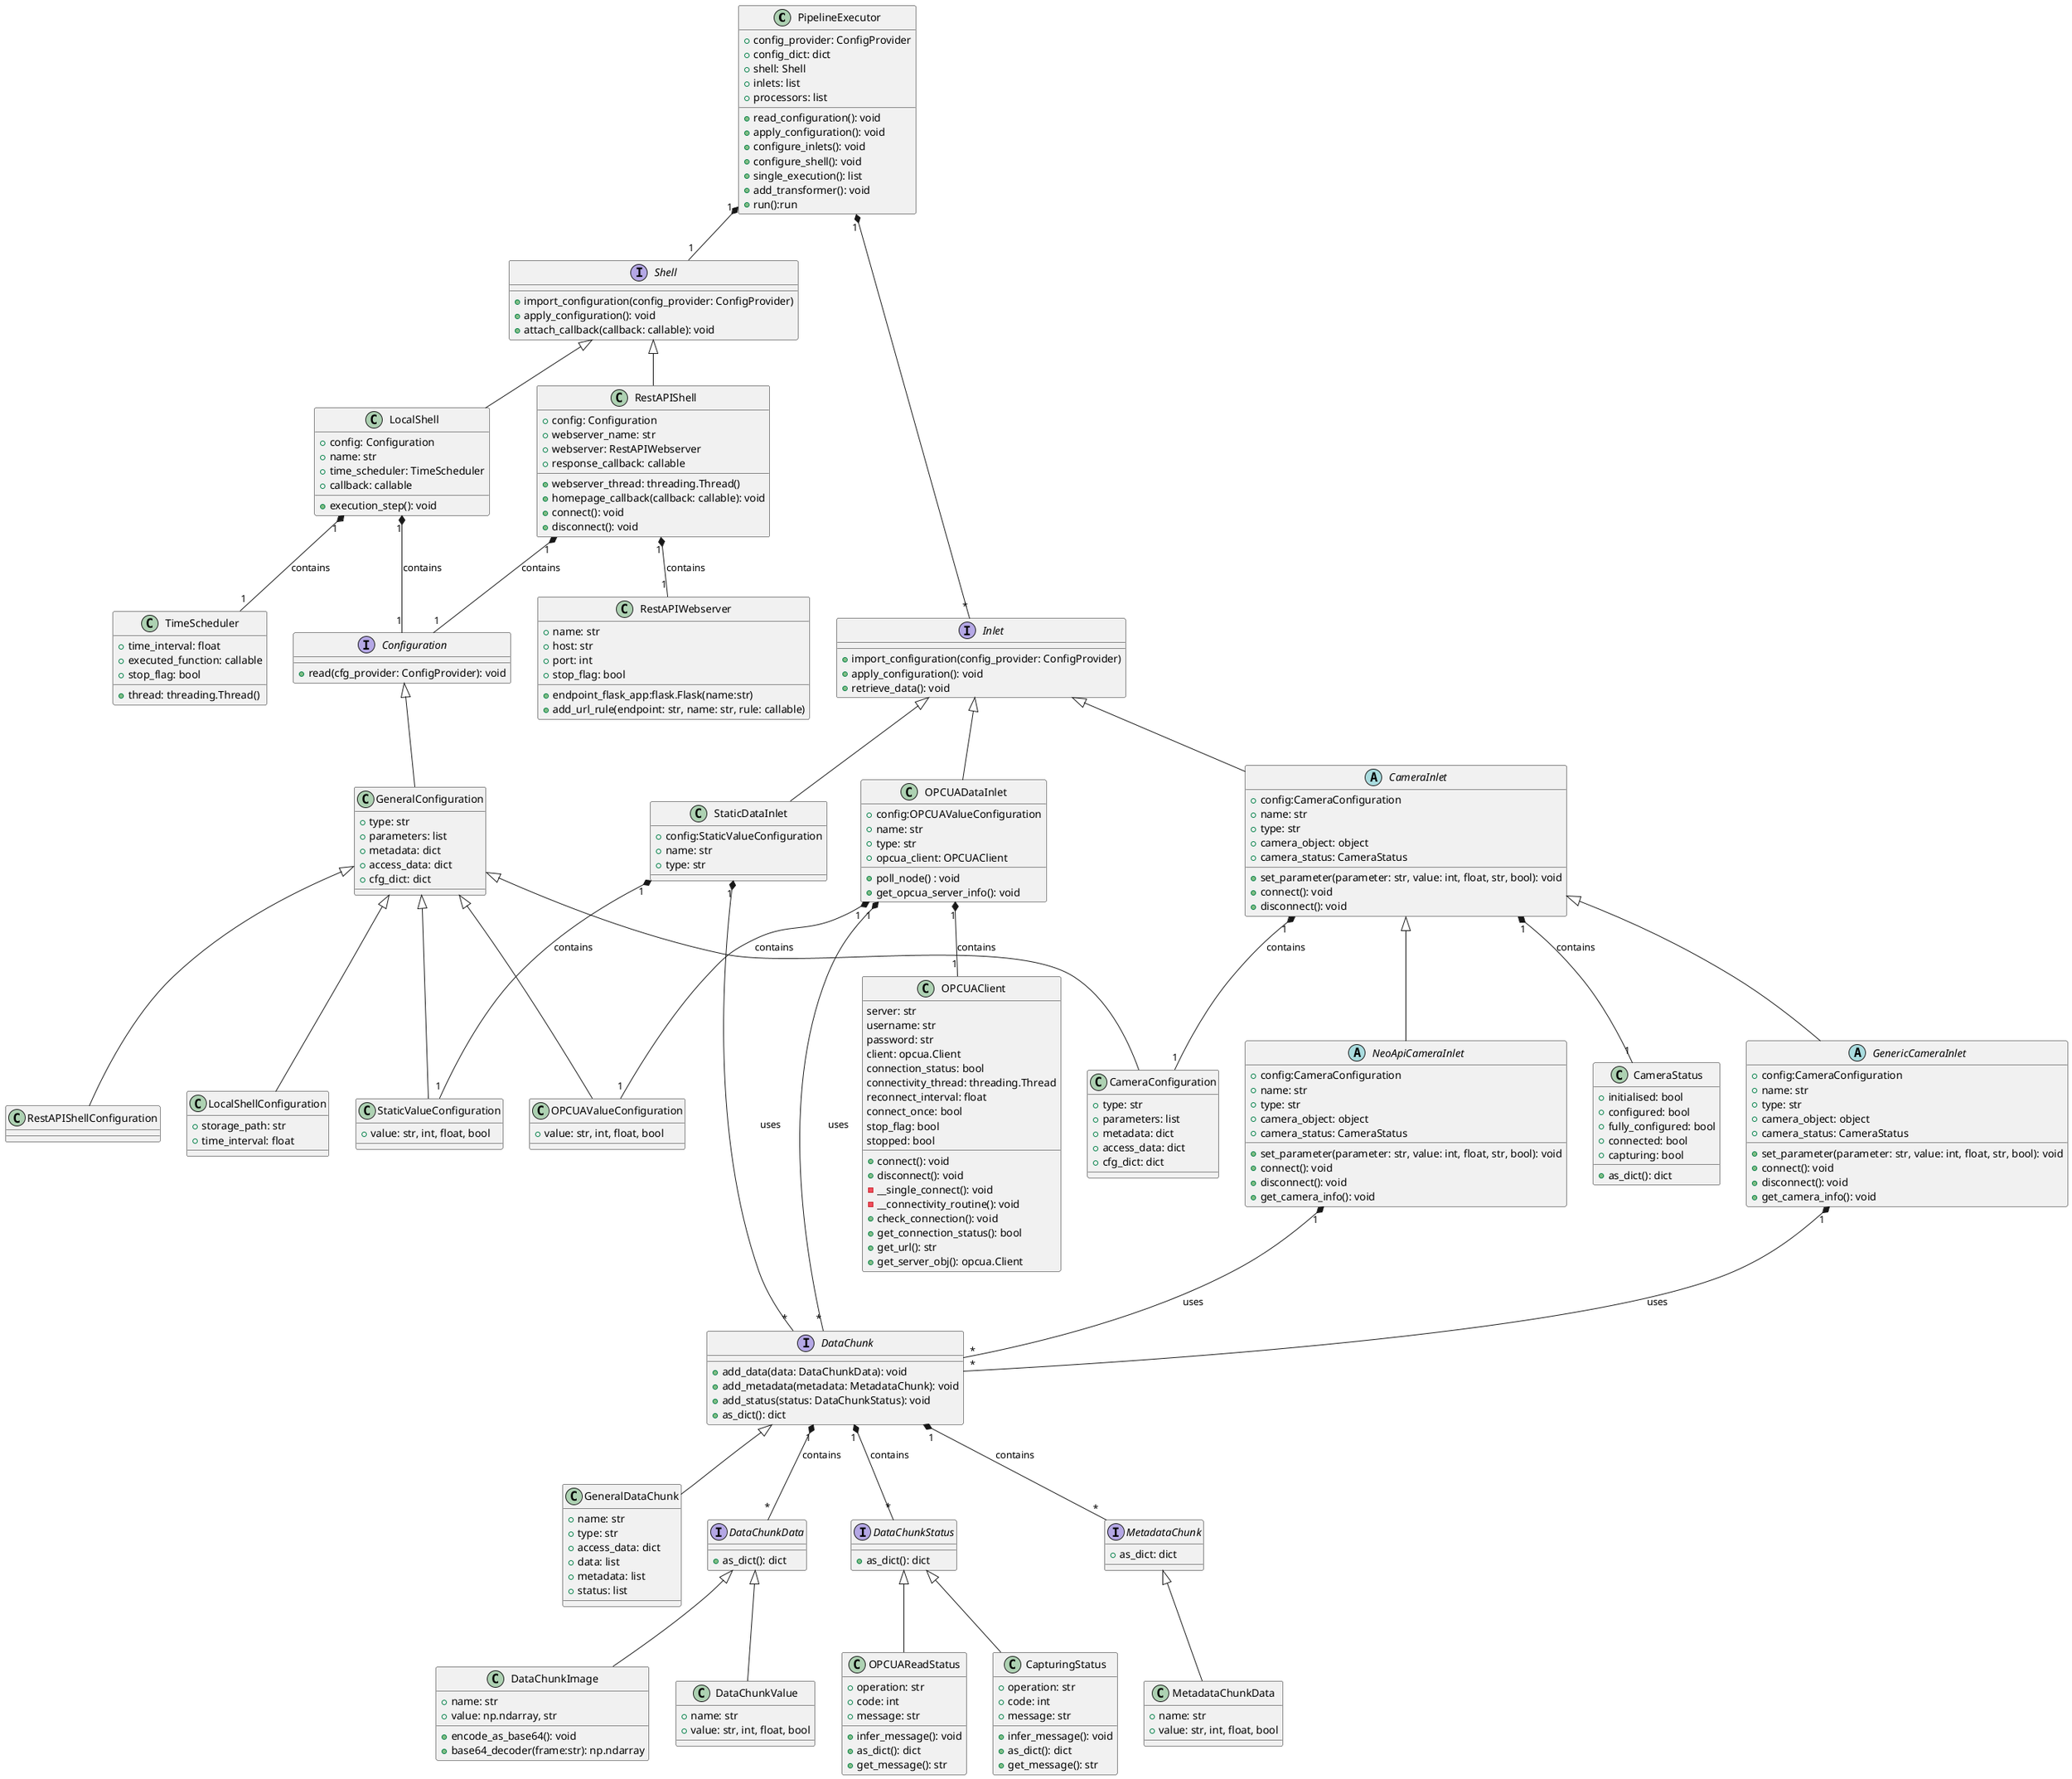 @startuml

class PipelineExecutor {
+config_provider: ConfigProvider
+config_dict: dict
+shell: Shell
+inlets: list
+processors: list
+read_configuration(): void
+apply_configuration(): void
+configure_inlets(): void
+configure_shell(): void
+single_execution(): list
+add_transformer(): void
+run():run
}

interface Shell{
+import_configuration(config_provider: ConfigProvider)
+apply_configuration(): void
+attach_callback(callback: callable): void
}


class LocalShell{
+config: Configuration
+name: str
+time_scheduler: TimeScheduler
+callback: callable
+execution_step(): void
}

class TimeScheduler{
+time_interval: float
+executed_function: callable
+thread: threading.Thread()
+stop_flag: bool
}


class RestAPIShell{
+config: Configuration
+webserver_name: str
+webserver: RestAPIWebserver
+webserver_thread: threading.Thread()
+response_callback: callable
+homepage_callback(callback: callable): void
+connect(): void
+disconnect(): void
}

class RestAPIWebserver{
+name: str
+host: str
+port: int
+endpoint_flask_app:flask.Flask(name:str)
+add_url_rule(endpoint: str, name: str, rule: callable)
+stop_flag: bool
}

interface Inlet{
+import_configuration(config_provider: ConfigProvider)
+apply_configuration(): void
+retrieve_data(): void
}

abstract class CameraInlet{
+config:CameraConfiguration
+name: str
+type: str
+camera_object: object
+camera_status: CameraStatus
+set_parameter(parameter: str, value: int, float, str, bool): void
+connect(): void
+disconnect(): void
}

abstract class GenericCameraInlet{
+config:CameraConfiguration
+name: str
+type: str
+camera_object: object
+camera_status: CameraStatus
+set_parameter(parameter: str, value: int, float, str, bool): void
+connect(): void
+disconnect(): void
+get_camera_info(): void
}

abstract class NeoApiCameraInlet{
+config:CameraConfiguration
+name: str
+type: str
+camera_object: object
+camera_status: CameraStatus
+set_parameter(parameter: str, value: int, float, str, bool): void
+connect(): void
+disconnect(): void
+get_camera_info(): void
}

class StaticDataInlet{
+config:StaticValueConfiguration
+name: str
+type: str
}

class OPCUADataInlet{
+config:OPCUAValueConfiguration
+name: str
+type: str
+opcua_client: OPCUAClient
+poll_node() : void
+get_opcua_server_info(): void
}

class OPCUAClient{
server: str
username: str
password: str
client: opcua.Client
connection_status: bool
connectivity_thread: threading.Thread
reconnect_interval: float
connect_once: bool
stop_flag: bool
stopped: bool
+connect(): void
+disconnect(): void
-__single_connect(): void
-__connectivity_routine(): void
+check_connection(): void
+get_connection_status(): bool
+get_url(): str
+get_server_obj(): opcua.Client
}

interface Configuration{
+read(cfg_provider: ConfigProvider): void
}

class GeneralConfiguration{
+type: str
+parameters: list
+metadata: dict
+access_data: dict
+cfg_dict: dict
}

class CameraConfiguration{
+type: str
+parameters: list
+metadata: dict
+access_data: dict
+cfg_dict: dict
}

class StaticValueConfiguration{
+value: str, int, float, bool
}

class OPCUAValueConfiguration{
+value: str, int, float, bool
}

class RestAPIShellConfiguration{
}

class LocalShellConfiguration{
+storage_path: str
+time_interval: float
}

class CameraStatus{
+initialised: bool
+configured: bool
+fully_configured: bool
+connected: bool
+capturing: bool
+as_dict(): dict
}

interface DataChunk{
+add_data(data: DataChunkData): void
+add_metadata(metadata: MetadataChunk): void
+add_status(status: DataChunkStatus): void
+as_dict(): dict
}

class GeneralDataChunk{
+name: str
+type: str
+access_data: dict
+data: list
+metadata: list
+status: list
}


interface DataChunkData{
+as_dict(): dict
}

class DataChunkValue{
+name: str
+value: str, int, float, bool
}

class DataChunkImage{
+name: str
+value: np.ndarray, str
+encode_as_base64(): void
+base64_decoder(frame:str): np.ndarray
}


interface DataChunkStatus{
+as_dict(): dict
}

class CapturingStatus{
+operation: str
+code: int
+message: str
+infer_message(): void
+as_dict(): dict
+get_message(): str
}

class OPCUAReadStatus{
+operation: str
+code: int
+message: str
+infer_message(): void
+as_dict(): dict
+get_message(): str
}

interface MetadataChunk{
+as_dict: dict
}

class MetadataChunkData{
+name: str
+value: str, int, float, bool
}


PipelineExecutor "1"*--"1" Shell
PipelineExecutor "1"*--"*" Inlet

Shell <|-- LocalShell
LocalShell "1"*--"1" TimeScheduler: contains
Shell <|-- RestAPIShell
RestAPIShell "1"*--"1" RestAPIWebserver: contains

Inlet <|-- CameraInlet
CameraInlet <|-- GenericCameraInlet
CameraInlet <|-- NeoApiCameraInlet

Inlet <|-- StaticDataInlet
Inlet <|-- OPCUADataInlet
OPCUADataInlet "1"*--"1" OPCUAClient: contains

Configuration <|-- GeneralConfiguration
GeneralConfiguration <|-- CameraConfiguration
GeneralConfiguration <|-- StaticValueConfiguration
GeneralConfiguration <|-- OPCUAValueConfiguration
GeneralConfiguration <|-- RestAPIShellConfiguration
GeneralConfiguration <|-- LocalShellConfiguration

LocalShell  "1"*--"1" Configuration: contains
RestAPIShell  "1"*--"1" Configuration: contains
CameraInlet  "1"*--"1" CameraConfiguration: contains
OPCUADataInlet  "1"*--"1" OPCUAValueConfiguration: contains
StaticDataInlet  "1"*--"1" StaticValueConfiguration: contains

CameraInlet  "1"*--"1" CameraStatus: contains

DataChunk <|-- GeneralDataChunk

DataChunkData <|-- DataChunkValue
DataChunkData <|-- DataChunkImage

DataChunkStatus <|-- CapturingStatus
DataChunkStatus <|-- OPCUAReadStatus

MetadataChunk <|-- MetadataChunkData

DataChunk  "1"*--"*" DataChunkData: contains
DataChunk  "1"*--"*" DataChunkStatus: contains
DataChunk  "1"*--"*" MetadataChunk: contains

GenericCameraInlet  "1"*--"*" DataChunk: uses
NeoApiCameraInlet  "1"*--"*" DataChunk: uses
StaticDataInlet  "1"*--"*" DataChunk: uses
OPCUADataInlet  "1"*--"*" DataChunk: uses

@enduml